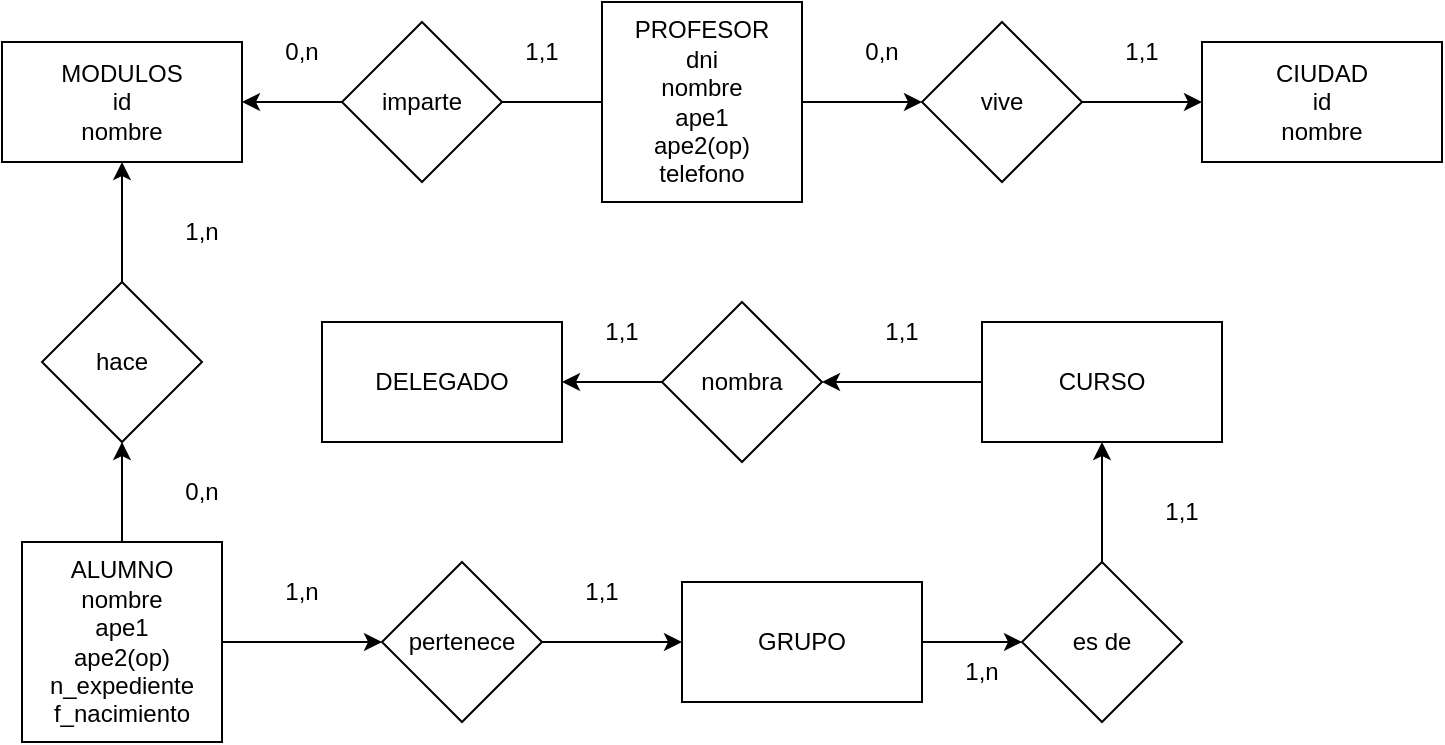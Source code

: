 <mxfile version="20.8.10" type="device"><diagram id="R2lEEEUBdFMjLlhIrx00" name="Page-1"><mxGraphModel dx="838" dy="1029" grid="1" gridSize="10" guides="1" tooltips="1" connect="1" arrows="1" fold="1" page="1" pageScale="1" pageWidth="850" pageHeight="1100" math="0" shadow="0" extFonts="Permanent Marker^https://fonts.googleapis.com/css?family=Permanent+Marker"><root><mxCell id="0"/><mxCell id="1" parent="0"/><mxCell id="K6MQkQILFrUF5l08y7TF-3" value="" style="edgeStyle=orthogonalEdgeStyle;rounded=0;orthogonalLoop=1;jettySize=auto;html=1;" edge="1" parent="1" source="K6MQkQILFrUF5l08y7TF-1" target="K6MQkQILFrUF5l08y7TF-2"><mxGeometry relative="1" as="geometry"/></mxCell><mxCell id="K6MQkQILFrUF5l08y7TF-37" value="" style="edgeStyle=orthogonalEdgeStyle;rounded=0;orthogonalLoop=1;jettySize=auto;html=1;" edge="1" parent="1" source="K6MQkQILFrUF5l08y7TF-1" target="K6MQkQILFrUF5l08y7TF-36"><mxGeometry relative="1" as="geometry"/></mxCell><mxCell id="K6MQkQILFrUF5l08y7TF-1" value="PROFESOR&lt;br&gt;dni&lt;br&gt;nombre&lt;br&gt;ape1&lt;br&gt;ape2(op)&lt;br&gt;telefono" style="whiteSpace=wrap;html=1;aspect=fixed;" vertex="1" parent="1"><mxGeometry x="365" y="70" width="100" height="100" as="geometry"/></mxCell><mxCell id="K6MQkQILFrUF5l08y7TF-2" value="MODULOS&lt;br&gt;id&lt;br&gt;nombre" style="whiteSpace=wrap;html=1;" vertex="1" parent="1"><mxGeometry x="65" y="90" width="120" height="60" as="geometry"/></mxCell><mxCell id="K6MQkQILFrUF5l08y7TF-6" value="" style="edgeStyle=orthogonalEdgeStyle;rounded=0;orthogonalLoop=1;jettySize=auto;html=1;" edge="1" parent="1" source="K6MQkQILFrUF5l08y7TF-4" target="K6MQkQILFrUF5l08y7TF-5"><mxGeometry relative="1" as="geometry"/></mxCell><mxCell id="K6MQkQILFrUF5l08y7TF-14" value="" style="edgeStyle=orthogonalEdgeStyle;rounded=0;orthogonalLoop=1;jettySize=auto;html=1;" edge="1" parent="1" source="K6MQkQILFrUF5l08y7TF-4" target="K6MQkQILFrUF5l08y7TF-13"><mxGeometry relative="1" as="geometry"/></mxCell><mxCell id="K6MQkQILFrUF5l08y7TF-4" value="ALUMNO&lt;br&gt;nombre&lt;br&gt;ape1&lt;br&gt;ape2(op)&lt;br&gt;n_expediente&lt;br&gt;f_nacimiento" style="whiteSpace=wrap;html=1;aspect=fixed;" vertex="1" parent="1"><mxGeometry x="75" y="340" width="100" height="100" as="geometry"/></mxCell><mxCell id="K6MQkQILFrUF5l08y7TF-7" style="edgeStyle=orthogonalEdgeStyle;rounded=0;orthogonalLoop=1;jettySize=auto;html=1;entryX=0.5;entryY=1;entryDx=0;entryDy=0;" edge="1" parent="1" source="K6MQkQILFrUF5l08y7TF-5" target="K6MQkQILFrUF5l08y7TF-2"><mxGeometry relative="1" as="geometry"/></mxCell><mxCell id="K6MQkQILFrUF5l08y7TF-5" value="hace" style="rhombus;whiteSpace=wrap;html=1;" vertex="1" parent="1"><mxGeometry x="85" y="210" width="80" height="80" as="geometry"/></mxCell><mxCell id="K6MQkQILFrUF5l08y7TF-8" value="0,n" style="text;html=1;strokeColor=none;fillColor=none;align=center;verticalAlign=middle;whiteSpace=wrap;rounded=0;" vertex="1" parent="1"><mxGeometry x="185" y="80" width="60" height="30" as="geometry"/></mxCell><mxCell id="K6MQkQILFrUF5l08y7TF-9" value="1,1" style="text;html=1;strokeColor=none;fillColor=none;align=center;verticalAlign=middle;whiteSpace=wrap;rounded=0;" vertex="1" parent="1"><mxGeometry x="305" y="80" width="60" height="30" as="geometry"/></mxCell><mxCell id="K6MQkQILFrUF5l08y7TF-10" value="imparte" style="rhombus;whiteSpace=wrap;html=1;" vertex="1" parent="1"><mxGeometry x="235" y="80" width="80" height="80" as="geometry"/></mxCell><mxCell id="K6MQkQILFrUF5l08y7TF-11" value="1,n" style="text;html=1;strokeColor=none;fillColor=none;align=center;verticalAlign=middle;whiteSpace=wrap;rounded=0;" vertex="1" parent="1"><mxGeometry x="135" y="170" width="60" height="30" as="geometry"/></mxCell><mxCell id="K6MQkQILFrUF5l08y7TF-12" value="0,n" style="text;html=1;strokeColor=none;fillColor=none;align=center;verticalAlign=middle;whiteSpace=wrap;rounded=0;" vertex="1" parent="1"><mxGeometry x="135" y="300" width="60" height="30" as="geometry"/></mxCell><mxCell id="K6MQkQILFrUF5l08y7TF-17" value="" style="edgeStyle=orthogonalEdgeStyle;rounded=0;orthogonalLoop=1;jettySize=auto;html=1;" edge="1" parent="1" source="K6MQkQILFrUF5l08y7TF-13" target="K6MQkQILFrUF5l08y7TF-16"><mxGeometry relative="1" as="geometry"/></mxCell><mxCell id="K6MQkQILFrUF5l08y7TF-13" value="pertenece" style="rhombus;whiteSpace=wrap;html=1;" vertex="1" parent="1"><mxGeometry x="255" y="350" width="80" height="80" as="geometry"/></mxCell><mxCell id="K6MQkQILFrUF5l08y7TF-43" value="" style="edgeStyle=orthogonalEdgeStyle;rounded=0;orthogonalLoop=1;jettySize=auto;html=1;" edge="1" parent="1" source="K6MQkQILFrUF5l08y7TF-16" target="K6MQkQILFrUF5l08y7TF-42"><mxGeometry relative="1" as="geometry"/></mxCell><mxCell id="K6MQkQILFrUF5l08y7TF-16" value="GRUPO" style="whiteSpace=wrap;html=1;" vertex="1" parent="1"><mxGeometry x="405" y="360" width="120" height="60" as="geometry"/></mxCell><mxCell id="K6MQkQILFrUF5l08y7TF-18" value="1,1" style="text;html=1;strokeColor=none;fillColor=none;align=center;verticalAlign=middle;whiteSpace=wrap;rounded=0;" vertex="1" parent="1"><mxGeometry x="335" y="350" width="60" height="30" as="geometry"/></mxCell><mxCell id="K6MQkQILFrUF5l08y7TF-19" value="1,n" style="text;html=1;strokeColor=none;fillColor=none;align=center;verticalAlign=middle;whiteSpace=wrap;rounded=0;" vertex="1" parent="1"><mxGeometry x="185" y="350" width="60" height="30" as="geometry"/></mxCell><mxCell id="K6MQkQILFrUF5l08y7TF-39" value="" style="edgeStyle=orthogonalEdgeStyle;rounded=0;orthogonalLoop=1;jettySize=auto;html=1;" edge="1" parent="1" source="K6MQkQILFrUF5l08y7TF-36" target="K6MQkQILFrUF5l08y7TF-38"><mxGeometry relative="1" as="geometry"/></mxCell><mxCell id="K6MQkQILFrUF5l08y7TF-36" value="vive" style="rhombus;whiteSpace=wrap;html=1;" vertex="1" parent="1"><mxGeometry x="525" y="80" width="80" height="80" as="geometry"/></mxCell><mxCell id="K6MQkQILFrUF5l08y7TF-38" value="CIUDAD&lt;br&gt;id&lt;br&gt;nombre" style="whiteSpace=wrap;html=1;" vertex="1" parent="1"><mxGeometry x="665" y="90" width="120" height="60" as="geometry"/></mxCell><mxCell id="K6MQkQILFrUF5l08y7TF-40" value="1,1" style="text;html=1;strokeColor=none;fillColor=none;align=center;verticalAlign=middle;whiteSpace=wrap;rounded=0;" vertex="1" parent="1"><mxGeometry x="605" y="80" width="60" height="30" as="geometry"/></mxCell><mxCell id="K6MQkQILFrUF5l08y7TF-41" value="0,n" style="text;html=1;strokeColor=none;fillColor=none;align=center;verticalAlign=middle;whiteSpace=wrap;rounded=0;" vertex="1" parent="1"><mxGeometry x="475" y="80" width="60" height="30" as="geometry"/></mxCell><mxCell id="K6MQkQILFrUF5l08y7TF-51" style="edgeStyle=orthogonalEdgeStyle;rounded=0;orthogonalLoop=1;jettySize=auto;html=1;entryX=0.5;entryY=1;entryDx=0;entryDy=0;" edge="1" parent="1" source="K6MQkQILFrUF5l08y7TF-42" target="K6MQkQILFrUF5l08y7TF-48"><mxGeometry relative="1" as="geometry"/></mxCell><mxCell id="K6MQkQILFrUF5l08y7TF-42" value="es de" style="rhombus;whiteSpace=wrap;html=1;" vertex="1" parent="1"><mxGeometry x="575" y="350" width="80" height="80" as="geometry"/></mxCell><mxCell id="K6MQkQILFrUF5l08y7TF-52" style="edgeStyle=orthogonalEdgeStyle;rounded=0;orthogonalLoop=1;jettySize=auto;html=1;" edge="1" parent="1" source="K6MQkQILFrUF5l08y7TF-48" target="K6MQkQILFrUF5l08y7TF-49"><mxGeometry relative="1" as="geometry"/></mxCell><mxCell id="K6MQkQILFrUF5l08y7TF-48" value="CURSO" style="whiteSpace=wrap;html=1;" vertex="1" parent="1"><mxGeometry x="555" y="230" width="120" height="60" as="geometry"/></mxCell><mxCell id="K6MQkQILFrUF5l08y7TF-53" style="edgeStyle=orthogonalEdgeStyle;rounded=0;orthogonalLoop=1;jettySize=auto;html=1;entryX=1;entryY=0.5;entryDx=0;entryDy=0;" edge="1" parent="1" source="K6MQkQILFrUF5l08y7TF-49" target="K6MQkQILFrUF5l08y7TF-50"><mxGeometry relative="1" as="geometry"/></mxCell><mxCell id="K6MQkQILFrUF5l08y7TF-49" value="nombra" style="rhombus;whiteSpace=wrap;html=1;" vertex="1" parent="1"><mxGeometry x="395" y="220" width="80" height="80" as="geometry"/></mxCell><mxCell id="K6MQkQILFrUF5l08y7TF-50" value="DELEGADO" style="whiteSpace=wrap;html=1;" vertex="1" parent="1"><mxGeometry x="225" y="230" width="120" height="60" as="geometry"/></mxCell><mxCell id="K6MQkQILFrUF5l08y7TF-54" value="1,1" style="text;html=1;strokeColor=none;fillColor=none;align=center;verticalAlign=middle;whiteSpace=wrap;rounded=0;" vertex="1" parent="1"><mxGeometry x="345" y="220" width="60" height="30" as="geometry"/></mxCell><mxCell id="K6MQkQILFrUF5l08y7TF-55" value="1,1" style="text;html=1;strokeColor=none;fillColor=none;align=center;verticalAlign=middle;whiteSpace=wrap;rounded=0;" vertex="1" parent="1"><mxGeometry x="485" y="220" width="60" height="30" as="geometry"/></mxCell><mxCell id="K6MQkQILFrUF5l08y7TF-56" value="1,1" style="text;html=1;strokeColor=none;fillColor=none;align=center;verticalAlign=middle;whiteSpace=wrap;rounded=0;" vertex="1" parent="1"><mxGeometry x="625" y="310" width="60" height="30" as="geometry"/></mxCell><mxCell id="K6MQkQILFrUF5l08y7TF-57" value="1,n" style="text;html=1;strokeColor=none;fillColor=none;align=center;verticalAlign=middle;whiteSpace=wrap;rounded=0;" vertex="1" parent="1"><mxGeometry x="525" y="390" width="60" height="30" as="geometry"/></mxCell></root></mxGraphModel></diagram></mxfile>